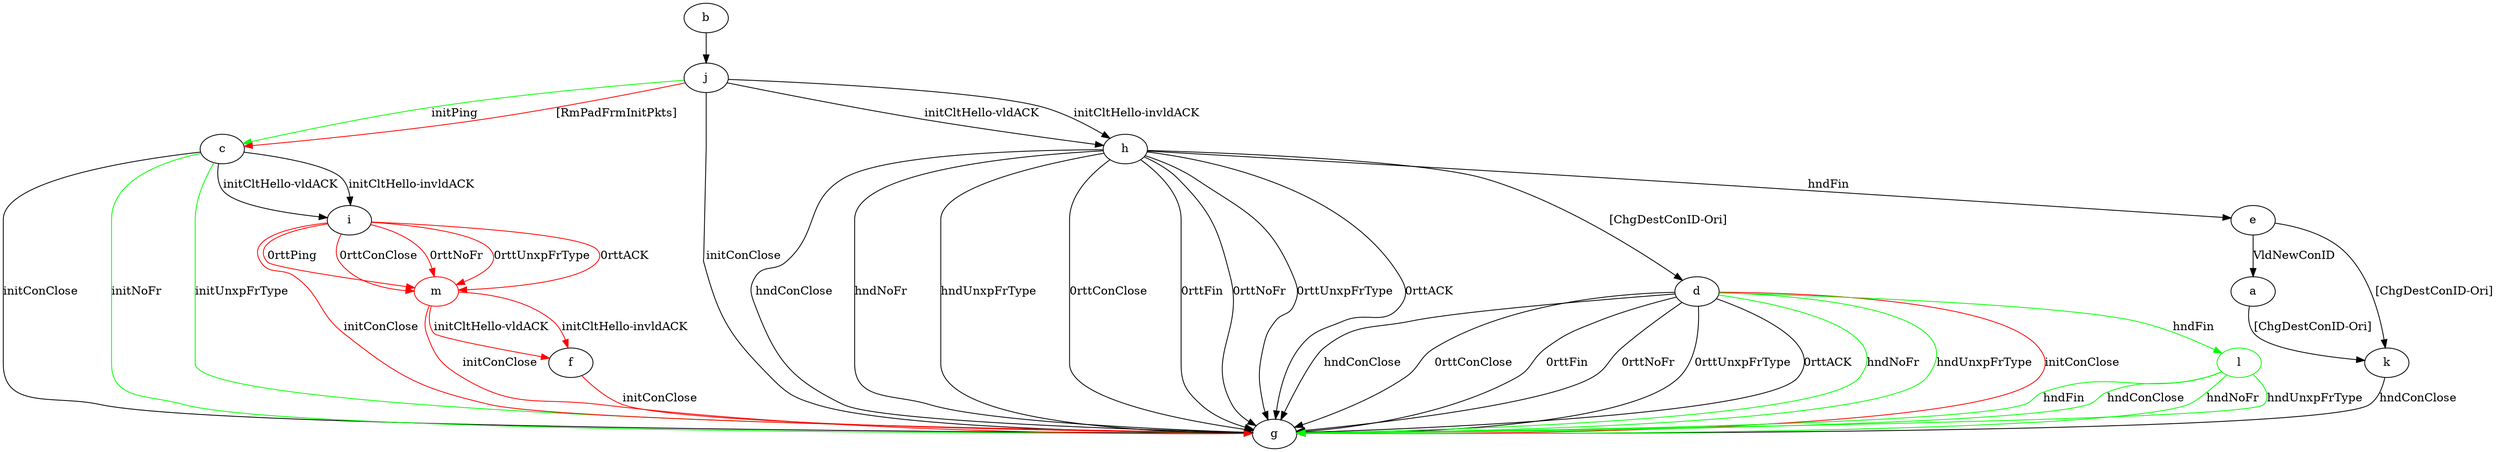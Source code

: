 digraph "" {
	a -> k	[key=0,
		label="[ChgDestConID-Ori] "];
	b -> j	[key=0];
	c -> g	[key=0,
		label="initConClose "];
	c -> g	[key=1,
		color=green,
		label="initNoFr "];
	c -> g	[key=2,
		color=green,
		label="initUnxpFrType "];
	c -> i	[key=0,
		label="initCltHello-vldACK "];
	c -> i	[key=1,
		label="initCltHello-invldACK "];
	d -> g	[key=0,
		label="hndConClose "];
	d -> g	[key=1,
		label="0rttConClose "];
	d -> g	[key=2,
		label="0rttFin "];
	d -> g	[key=3,
		label="0rttNoFr "];
	d -> g	[key=4,
		label="0rttUnxpFrType "];
	d -> g	[key=5,
		label="0rttACK "];
	d -> g	[key=6,
		color=green,
		label="hndNoFr "];
	d -> g	[key=7,
		color=green,
		label="hndUnxpFrType "];
	d -> g	[key=8,
		color=red,
		label="initConClose "];
	l	[color=green];
	d -> l	[key=0,
		color=green,
		label="hndFin "];
	e -> a	[key=0,
		label="VldNewConID "];
	e -> k	[key=0,
		label="[ChgDestConID-Ori] "];
	f -> g	[key=0,
		color=red,
		label="initConClose "];
	h -> d	[key=0,
		label="[ChgDestConID-Ori] "];
	h -> e	[key=0,
		label="hndFin "];
	h -> g	[key=0,
		label="hndConClose "];
	h -> g	[key=1,
		label="hndNoFr "];
	h -> g	[key=2,
		label="hndUnxpFrType "];
	h -> g	[key=3,
		label="0rttConClose "];
	h -> g	[key=4,
		label="0rttFin "];
	h -> g	[key=5,
		label="0rttNoFr "];
	h -> g	[key=6,
		label="0rttUnxpFrType "];
	h -> g	[key=7,
		label="0rttACK "];
	i -> g	[key=0,
		color=red,
		label="initConClose "];
	m	[color=red];
	i -> m	[key=0,
		color=red,
		label="0rttPing "];
	i -> m	[key=1,
		color=red,
		label="0rttConClose "];
	i -> m	[key=2,
		color=red,
		label="0rttNoFr "];
	i -> m	[key=3,
		color=red,
		label="0rttUnxpFrType "];
	i -> m	[key=4,
		color=red,
		label="0rttACK "];
	j -> c	[key=0,
		color=green,
		label="initPing "];
	j -> c	[key=1,
		color=red,
		label="[RmPadFrmInitPkts] "];
	j -> g	[key=0,
		label="initConClose "];
	j -> h	[key=0,
		label="initCltHello-vldACK "];
	j -> h	[key=1,
		label="initCltHello-invldACK "];
	k -> g	[key=0,
		label="hndConClose "];
	l -> g	[key=0,
		color=green,
		label="hndFin "];
	l -> g	[key=1,
		color=green,
		label="hndConClose "];
	l -> g	[key=2,
		color=green,
		label="hndNoFr "];
	l -> g	[key=3,
		color=green,
		label="hndUnxpFrType "];
	m -> f	[key=0,
		color=red,
		label="initCltHello-vldACK "];
	m -> f	[key=1,
		color=red,
		label="initCltHello-invldACK "];
	m -> g	[key=0,
		color=red,
		label="initConClose "];
}
